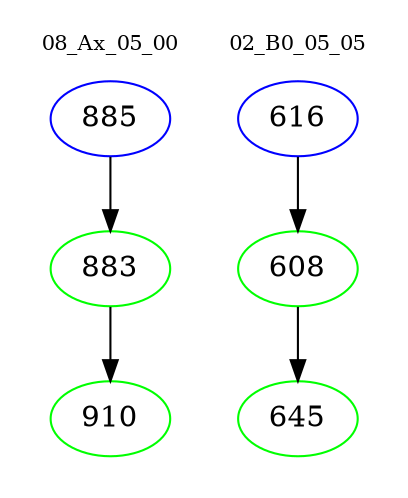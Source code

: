digraph{
subgraph cluster_0 {
color = white
label = "08_Ax_05_00";
fontsize=10;
T0_885 [label="885", color="blue"]
T0_885 -> T0_883 [color="black"]
T0_883 [label="883", color="green"]
T0_883 -> T0_910 [color="black"]
T0_910 [label="910", color="green"]
}
subgraph cluster_1 {
color = white
label = "02_B0_05_05";
fontsize=10;
T1_616 [label="616", color="blue"]
T1_616 -> T1_608 [color="black"]
T1_608 [label="608", color="green"]
T1_608 -> T1_645 [color="black"]
T1_645 [label="645", color="green"]
}
}
